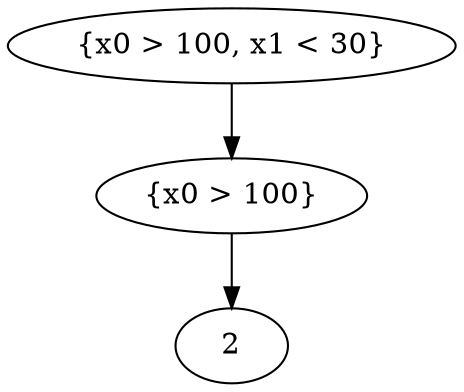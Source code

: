 digraph G {
        0 [label="{x0 > 100, x1 < 30}"][init=1][match=0];
        1 [label="{x0 > 100}"][init=0][match=0];
        2 [init=0][match=1];
        0->1 [reset="{0}"];
        1->2 [guard="{x0 < 4}"];
}

